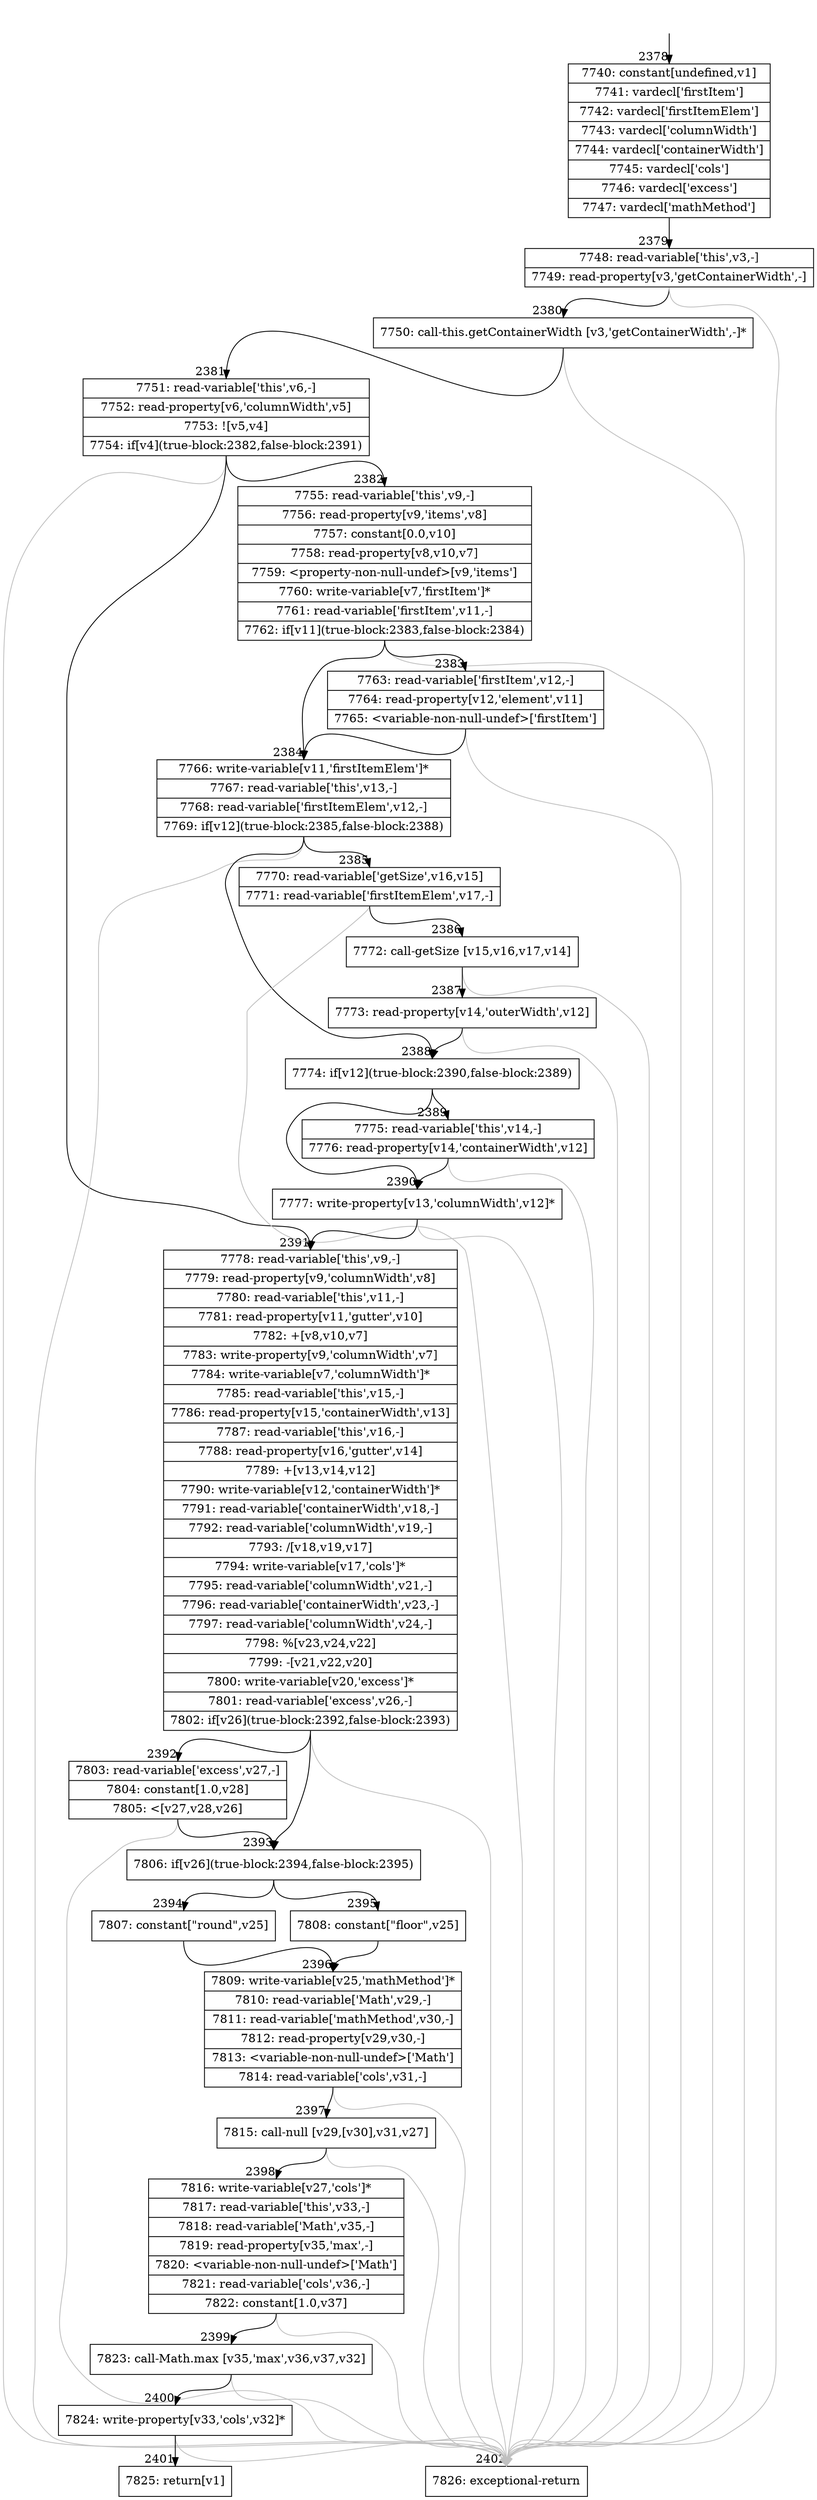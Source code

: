 digraph {
rankdir="TD"
BB_entry221[shape=none,label=""];
BB_entry221 -> BB2378 [tailport=s, headport=n, headlabel="    2378"]
BB2378 [shape=record label="{7740: constant[undefined,v1]|7741: vardecl['firstItem']|7742: vardecl['firstItemElem']|7743: vardecl['columnWidth']|7744: vardecl['containerWidth']|7745: vardecl['cols']|7746: vardecl['excess']|7747: vardecl['mathMethod']}" ] 
BB2378 -> BB2379 [tailport=s, headport=n, headlabel="      2379"]
BB2379 [shape=record label="{7748: read-variable['this',v3,-]|7749: read-property[v3,'getContainerWidth',-]}" ] 
BB2379 -> BB2380 [tailport=s, headport=n, headlabel="      2380"]
BB2379 -> BB2402 [tailport=s, headport=n, color=gray, headlabel="      2402"]
BB2380 [shape=record label="{7750: call-this.getContainerWidth [v3,'getContainerWidth',-]*}" ] 
BB2380 -> BB2381 [tailport=s, headport=n, headlabel="      2381"]
BB2380 -> BB2402 [tailport=s, headport=n, color=gray]
BB2381 [shape=record label="{7751: read-variable['this',v6,-]|7752: read-property[v6,'columnWidth',v5]|7753: ![v5,v4]|7754: if[v4](true-block:2382,false-block:2391)}" ] 
BB2381 -> BB2382 [tailport=s, headport=n, headlabel="      2382"]
BB2381 -> BB2391 [tailport=s, headport=n, headlabel="      2391"]
BB2381 -> BB2402 [tailport=s, headport=n, color=gray]
BB2382 [shape=record label="{7755: read-variable['this',v9,-]|7756: read-property[v9,'items',v8]|7757: constant[0.0,v10]|7758: read-property[v8,v10,v7]|7759: \<property-non-null-undef\>[v9,'items']|7760: write-variable[v7,'firstItem']*|7761: read-variable['firstItem',v11,-]|7762: if[v11](true-block:2383,false-block:2384)}" ] 
BB2382 -> BB2384 [tailport=s, headport=n, headlabel="      2384"]
BB2382 -> BB2383 [tailport=s, headport=n, headlabel="      2383"]
BB2382 -> BB2402 [tailport=s, headport=n, color=gray]
BB2383 [shape=record label="{7763: read-variable['firstItem',v12,-]|7764: read-property[v12,'element',v11]|7765: \<variable-non-null-undef\>['firstItem']}" ] 
BB2383 -> BB2384 [tailport=s, headport=n]
BB2383 -> BB2402 [tailport=s, headport=n, color=gray]
BB2384 [shape=record label="{7766: write-variable[v11,'firstItemElem']*|7767: read-variable['this',v13,-]|7768: read-variable['firstItemElem',v12,-]|7769: if[v12](true-block:2385,false-block:2388)}" ] 
BB2384 -> BB2388 [tailport=s, headport=n, headlabel="      2388"]
BB2384 -> BB2385 [tailport=s, headport=n, headlabel="      2385"]
BB2384 -> BB2402 [tailport=s, headport=n, color=gray]
BB2385 [shape=record label="{7770: read-variable['getSize',v16,v15]|7771: read-variable['firstItemElem',v17,-]}" ] 
BB2385 -> BB2386 [tailport=s, headport=n, headlabel="      2386"]
BB2385 -> BB2402 [tailport=s, headport=n, color=gray]
BB2386 [shape=record label="{7772: call-getSize [v15,v16,v17,v14]}" ] 
BB2386 -> BB2387 [tailport=s, headport=n, headlabel="      2387"]
BB2386 -> BB2402 [tailport=s, headport=n, color=gray]
BB2387 [shape=record label="{7773: read-property[v14,'outerWidth',v12]}" ] 
BB2387 -> BB2388 [tailport=s, headport=n]
BB2387 -> BB2402 [tailport=s, headport=n, color=gray]
BB2388 [shape=record label="{7774: if[v12](true-block:2390,false-block:2389)}" ] 
BB2388 -> BB2390 [tailport=s, headport=n, headlabel="      2390"]
BB2388 -> BB2389 [tailport=s, headport=n, headlabel="      2389"]
BB2389 [shape=record label="{7775: read-variable['this',v14,-]|7776: read-property[v14,'containerWidth',v12]}" ] 
BB2389 -> BB2390 [tailport=s, headport=n]
BB2389 -> BB2402 [tailport=s, headport=n, color=gray]
BB2390 [shape=record label="{7777: write-property[v13,'columnWidth',v12]*}" ] 
BB2390 -> BB2391 [tailport=s, headport=n]
BB2390 -> BB2402 [tailport=s, headport=n, color=gray]
BB2391 [shape=record label="{7778: read-variable['this',v9,-]|7779: read-property[v9,'columnWidth',v8]|7780: read-variable['this',v11,-]|7781: read-property[v11,'gutter',v10]|7782: +[v8,v10,v7]|7783: write-property[v9,'columnWidth',v7]|7784: write-variable[v7,'columnWidth']*|7785: read-variable['this',v15,-]|7786: read-property[v15,'containerWidth',v13]|7787: read-variable['this',v16,-]|7788: read-property[v16,'gutter',v14]|7789: +[v13,v14,v12]|7790: write-variable[v12,'containerWidth']*|7791: read-variable['containerWidth',v18,-]|7792: read-variable['columnWidth',v19,-]|7793: /[v18,v19,v17]|7794: write-variable[v17,'cols']*|7795: read-variable['columnWidth',v21,-]|7796: read-variable['containerWidth',v23,-]|7797: read-variable['columnWidth',v24,-]|7798: %[v23,v24,v22]|7799: -[v21,v22,v20]|7800: write-variable[v20,'excess']*|7801: read-variable['excess',v26,-]|7802: if[v26](true-block:2392,false-block:2393)}" ] 
BB2391 -> BB2393 [tailport=s, headport=n, headlabel="      2393"]
BB2391 -> BB2392 [tailport=s, headport=n, headlabel="      2392"]
BB2391 -> BB2402 [tailport=s, headport=n, color=gray]
BB2392 [shape=record label="{7803: read-variable['excess',v27,-]|7804: constant[1.0,v28]|7805: \<[v27,v28,v26]}" ] 
BB2392 -> BB2393 [tailport=s, headport=n]
BB2392 -> BB2402 [tailport=s, headport=n, color=gray]
BB2393 [shape=record label="{7806: if[v26](true-block:2394,false-block:2395)}" ] 
BB2393 -> BB2394 [tailport=s, headport=n, headlabel="      2394"]
BB2393 -> BB2395 [tailport=s, headport=n, headlabel="      2395"]
BB2394 [shape=record label="{7807: constant[\"round\",v25]}" ] 
BB2394 -> BB2396 [tailport=s, headport=n, headlabel="      2396"]
BB2395 [shape=record label="{7808: constant[\"floor\",v25]}" ] 
BB2395 -> BB2396 [tailport=s, headport=n]
BB2396 [shape=record label="{7809: write-variable[v25,'mathMethod']*|7810: read-variable['Math',v29,-]|7811: read-variable['mathMethod',v30,-]|7812: read-property[v29,v30,-]|7813: \<variable-non-null-undef\>['Math']|7814: read-variable['cols',v31,-]}" ] 
BB2396 -> BB2397 [tailport=s, headport=n, headlabel="      2397"]
BB2396 -> BB2402 [tailport=s, headport=n, color=gray]
BB2397 [shape=record label="{7815: call-null [v29,[v30],v31,v27]}" ] 
BB2397 -> BB2398 [tailport=s, headport=n, headlabel="      2398"]
BB2397 -> BB2402 [tailport=s, headport=n, color=gray]
BB2398 [shape=record label="{7816: write-variable[v27,'cols']*|7817: read-variable['this',v33,-]|7818: read-variable['Math',v35,-]|7819: read-property[v35,'max',-]|7820: \<variable-non-null-undef\>['Math']|7821: read-variable['cols',v36,-]|7822: constant[1.0,v37]}" ] 
BB2398 -> BB2399 [tailport=s, headport=n, headlabel="      2399"]
BB2398 -> BB2402 [tailport=s, headport=n, color=gray]
BB2399 [shape=record label="{7823: call-Math.max [v35,'max',v36,v37,v32]}" ] 
BB2399 -> BB2400 [tailport=s, headport=n, headlabel="      2400"]
BB2399 -> BB2402 [tailport=s, headport=n, color=gray]
BB2400 [shape=record label="{7824: write-property[v33,'cols',v32]*}" ] 
BB2400 -> BB2401 [tailport=s, headport=n, headlabel="      2401"]
BB2400 -> BB2402 [tailport=s, headport=n, color=gray]
BB2401 [shape=record label="{7825: return[v1]}" ] 
BB2402 [shape=record label="{7826: exceptional-return}" ] 
//#$~ 3309
}
